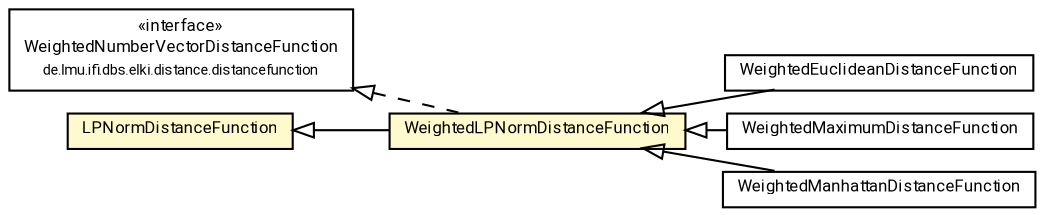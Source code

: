 #!/usr/local/bin/dot
#
# Class diagram 
# Generated by UMLGraph version R5_7_2-60-g0e99a6 (http://www.spinellis.gr/umlgraph/)
#

digraph G {
	graph [fontnames="svg"]
	edge [fontname="Roboto",fontsize=7,labelfontname="Roboto",labelfontsize=7,color="black"];
	node [fontname="Roboto",fontcolor="black",fontsize=8,shape=plaintext,margin=0,width=0,height=0];
	nodesep=0.15;
	ranksep=0.25;
	rankdir=LR;
	// de.lmu.ifi.dbs.elki.distance.distancefunction.WeightedNumberVectorDistanceFunction<V>
	c10858713 [label=<<table title="de.lmu.ifi.dbs.elki.distance.distancefunction.WeightedNumberVectorDistanceFunction" border="0" cellborder="1" cellspacing="0" cellpadding="2" href="../WeightedNumberVectorDistanceFunction.html" target="_parent">
		<tr><td><table border="0" cellspacing="0" cellpadding="1">
		<tr><td align="center" balign="center"> &#171;interface&#187; </td></tr>
		<tr><td align="center" balign="center"> <font face="Roboto">WeightedNumberVectorDistanceFunction</font> </td></tr>
		<tr><td align="center" balign="center"> <font face="Roboto" point-size="7.0">de.lmu.ifi.dbs.elki.distance.distancefunction</font> </td></tr>
		</table></td></tr>
		</table>>, URL="../WeightedNumberVectorDistanceFunction.html"];
	// de.lmu.ifi.dbs.elki.distance.distancefunction.minkowski.WeightedLPNormDistanceFunction
	c10858742 [label=<<table title="de.lmu.ifi.dbs.elki.distance.distancefunction.minkowski.WeightedLPNormDistanceFunction" border="0" cellborder="1" cellspacing="0" cellpadding="2" bgcolor="lemonChiffon" href="WeightedLPNormDistanceFunction.html" target="_parent">
		<tr><td><table border="0" cellspacing="0" cellpadding="1">
		<tr><td align="center" balign="center"> <font face="Roboto">WeightedLPNormDistanceFunction</font> </td></tr>
		</table></td></tr>
		</table>>, URL="WeightedLPNormDistanceFunction.html"];
	// de.lmu.ifi.dbs.elki.distance.distancefunction.minkowski.WeightedEuclideanDistanceFunction
	c10858746 [label=<<table title="de.lmu.ifi.dbs.elki.distance.distancefunction.minkowski.WeightedEuclideanDistanceFunction" border="0" cellborder="1" cellspacing="0" cellpadding="2" href="WeightedEuclideanDistanceFunction.html" target="_parent">
		<tr><td><table border="0" cellspacing="0" cellpadding="1">
		<tr><td align="center" balign="center"> <font face="Roboto">WeightedEuclideanDistanceFunction</font> </td></tr>
		</table></td></tr>
		</table>>, URL="WeightedEuclideanDistanceFunction.html"];
	// de.lmu.ifi.dbs.elki.distance.distancefunction.minkowski.WeightedMaximumDistanceFunction
	c10858750 [label=<<table title="de.lmu.ifi.dbs.elki.distance.distancefunction.minkowski.WeightedMaximumDistanceFunction" border="0" cellborder="1" cellspacing="0" cellpadding="2" href="WeightedMaximumDistanceFunction.html" target="_parent">
		<tr><td><table border="0" cellspacing="0" cellpadding="1">
		<tr><td align="center" balign="center"> <font face="Roboto">WeightedMaximumDistanceFunction</font> </td></tr>
		</table></td></tr>
		</table>>, URL="WeightedMaximumDistanceFunction.html"];
	// de.lmu.ifi.dbs.elki.distance.distancefunction.minkowski.LPNormDistanceFunction
	c10858754 [label=<<table title="de.lmu.ifi.dbs.elki.distance.distancefunction.minkowski.LPNormDistanceFunction" border="0" cellborder="1" cellspacing="0" cellpadding="2" bgcolor="LemonChiffon" href="LPNormDistanceFunction.html" target="_parent">
		<tr><td><table border="0" cellspacing="0" cellpadding="1">
		<tr><td align="center" balign="center"> <font face="Roboto">LPNormDistanceFunction</font> </td></tr>
		</table></td></tr>
		</table>>, URL="LPNormDistanceFunction.html"];
	// de.lmu.ifi.dbs.elki.distance.distancefunction.minkowski.WeightedManhattanDistanceFunction
	c10858756 [label=<<table title="de.lmu.ifi.dbs.elki.distance.distancefunction.minkowski.WeightedManhattanDistanceFunction" border="0" cellborder="1" cellspacing="0" cellpadding="2" href="WeightedManhattanDistanceFunction.html" target="_parent">
		<tr><td><table border="0" cellspacing="0" cellpadding="1">
		<tr><td align="center" balign="center"> <font face="Roboto">WeightedManhattanDistanceFunction</font> </td></tr>
		</table></td></tr>
		</table>>, URL="WeightedManhattanDistanceFunction.html"];
	// de.lmu.ifi.dbs.elki.distance.distancefunction.minkowski.WeightedLPNormDistanceFunction extends de.lmu.ifi.dbs.elki.distance.distancefunction.minkowski.LPNormDistanceFunction
	c10858754 -> c10858742 [arrowtail=empty,dir=back,weight=10];
	// de.lmu.ifi.dbs.elki.distance.distancefunction.minkowski.WeightedLPNormDistanceFunction implements de.lmu.ifi.dbs.elki.distance.distancefunction.WeightedNumberVectorDistanceFunction<V>
	c10858713 -> c10858742 [arrowtail=empty,style=dashed,dir=back,weight=9];
	// de.lmu.ifi.dbs.elki.distance.distancefunction.minkowski.WeightedEuclideanDistanceFunction extends de.lmu.ifi.dbs.elki.distance.distancefunction.minkowski.WeightedLPNormDistanceFunction
	c10858742 -> c10858746 [arrowtail=empty,dir=back,weight=10];
	// de.lmu.ifi.dbs.elki.distance.distancefunction.minkowski.WeightedMaximumDistanceFunction extends de.lmu.ifi.dbs.elki.distance.distancefunction.minkowski.WeightedLPNormDistanceFunction
	c10858742 -> c10858750 [arrowtail=empty,dir=back,weight=10];
	// de.lmu.ifi.dbs.elki.distance.distancefunction.minkowski.WeightedManhattanDistanceFunction extends de.lmu.ifi.dbs.elki.distance.distancefunction.minkowski.WeightedLPNormDistanceFunction
	c10858742 -> c10858756 [arrowtail=empty,dir=back,weight=10];
}

